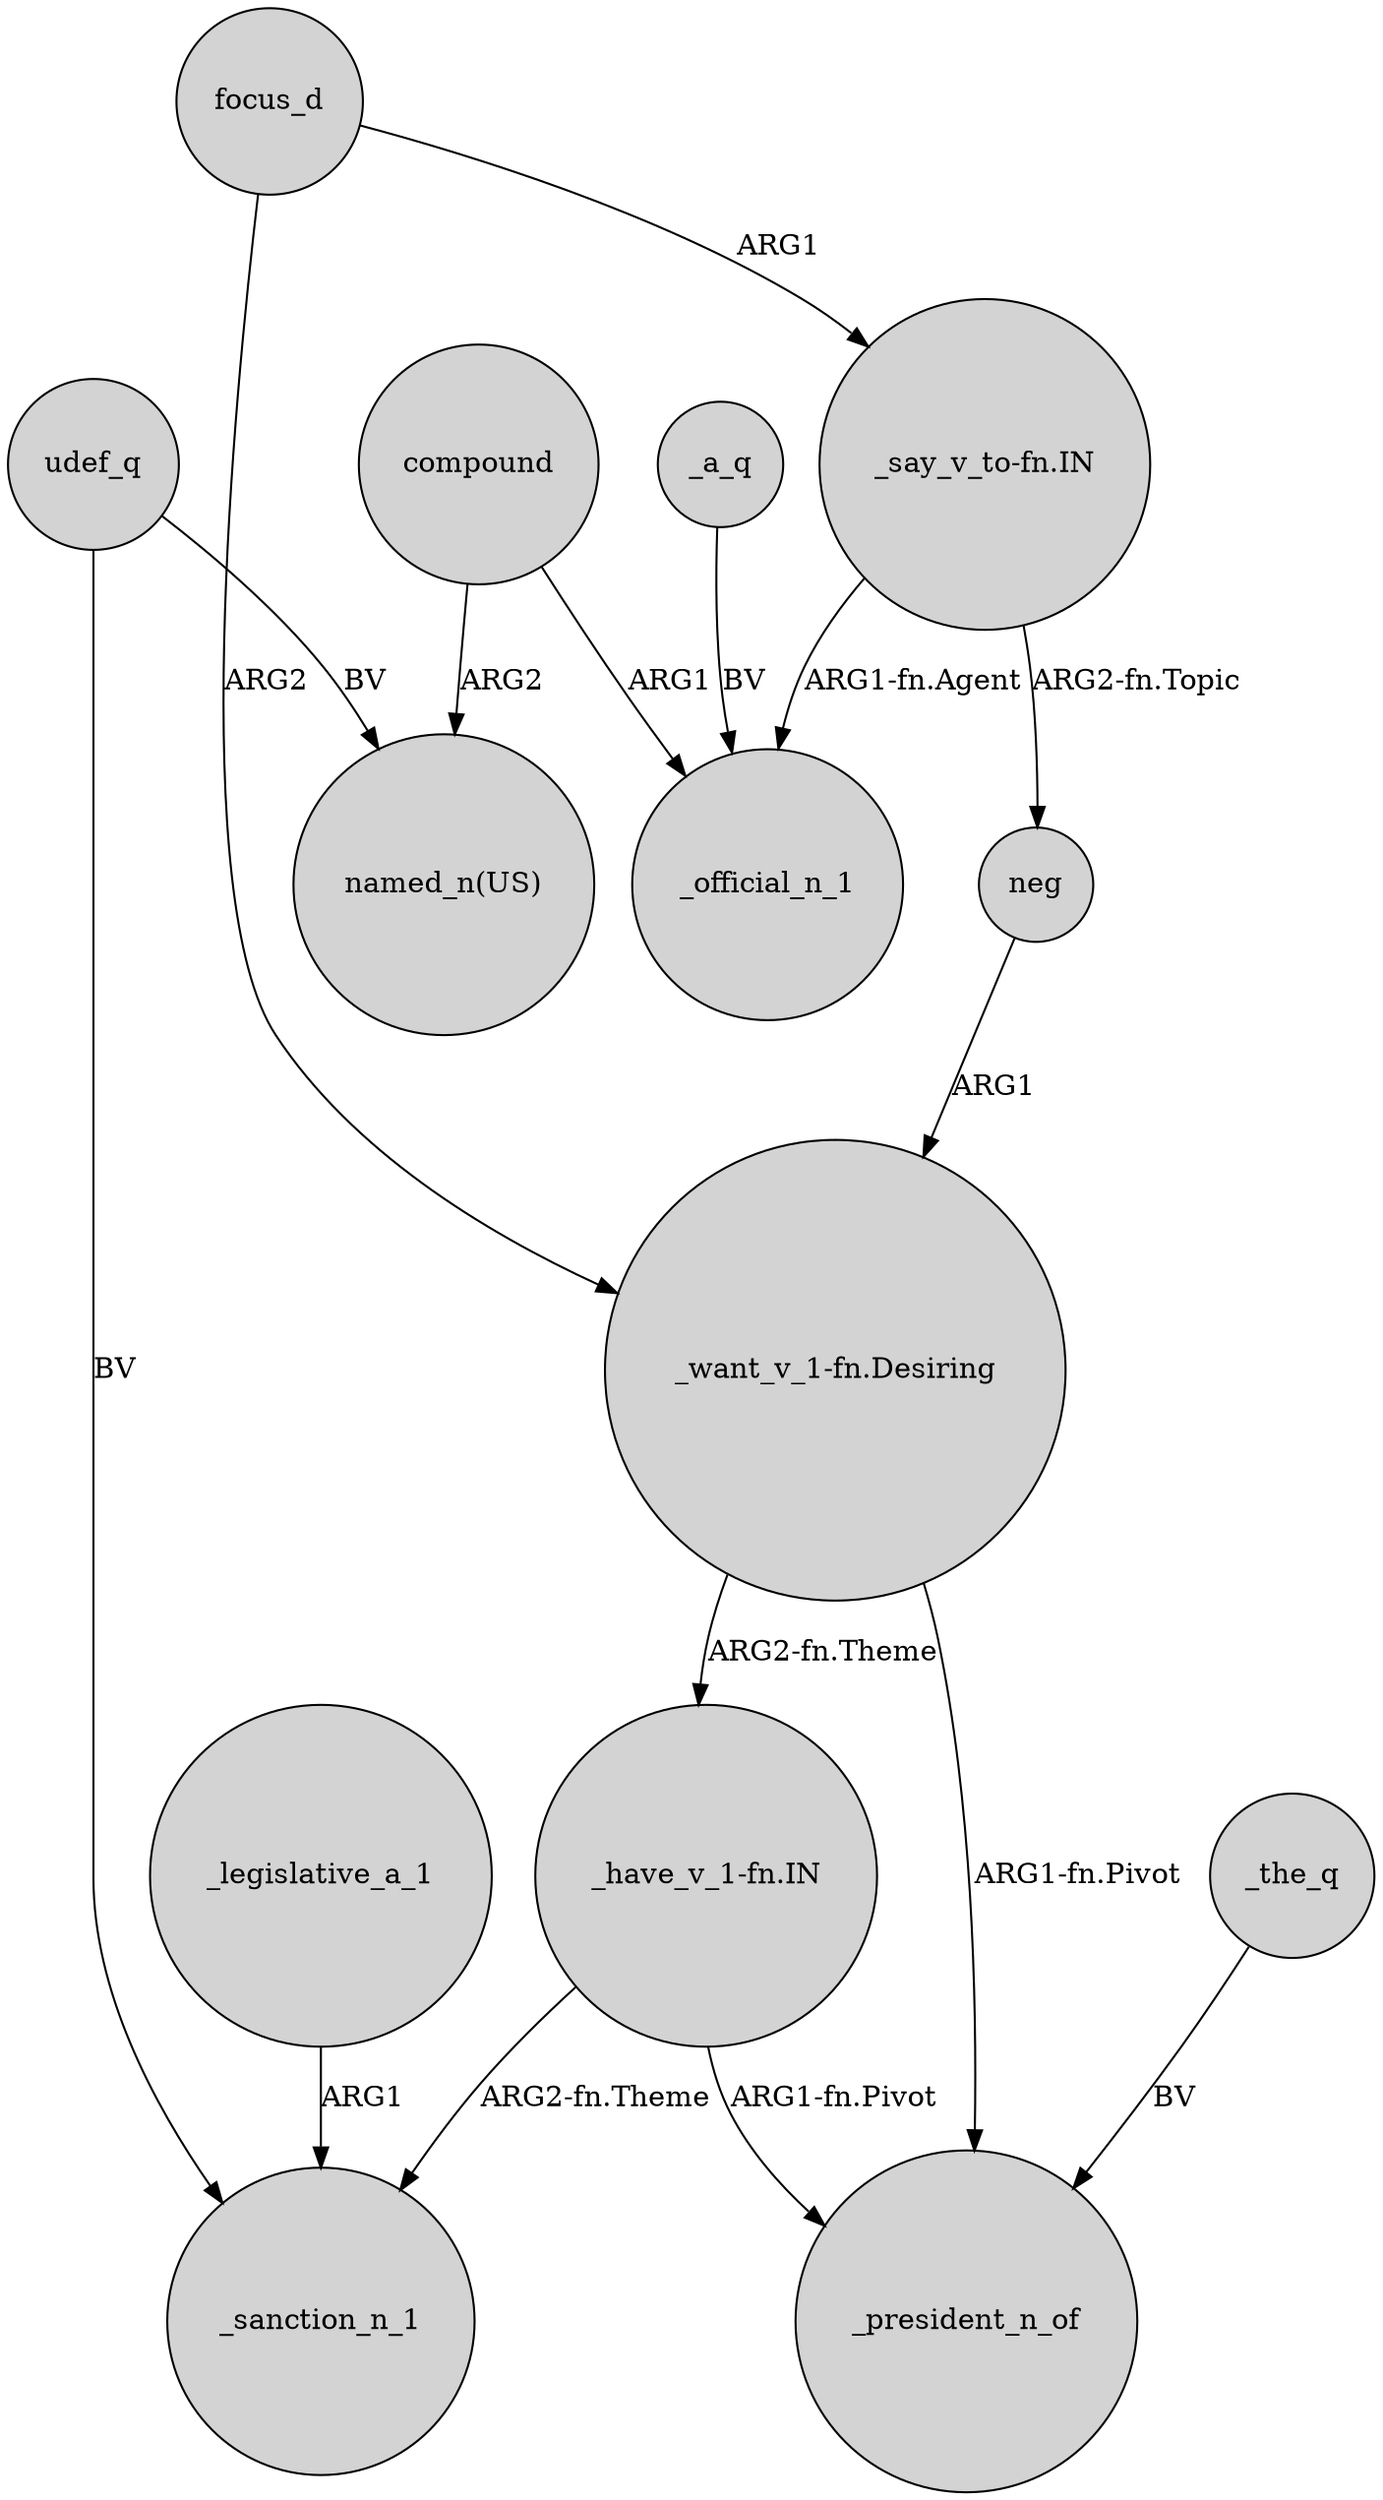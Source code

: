 digraph {
	node [shape=circle style=filled]
	"_want_v_1-fn.Desiring" -> _president_n_of [label="ARG1-fn.Pivot"]
	udef_q -> _sanction_n_1 [label=BV]
	_legislative_a_1 -> _sanction_n_1 [label=ARG1]
	focus_d -> "_want_v_1-fn.Desiring" [label=ARG2]
	"_say_v_to-fn.IN" -> neg [label="ARG2-fn.Topic"]
	_a_q -> _official_n_1 [label=BV]
	compound -> _official_n_1 [label=ARG1]
	udef_q -> "named_n(US)" [label=BV]
	"_have_v_1-fn.IN" -> _president_n_of [label="ARG1-fn.Pivot"]
	"_have_v_1-fn.IN" -> _sanction_n_1 [label="ARG2-fn.Theme"]
	compound -> "named_n(US)" [label=ARG2]
	_the_q -> _president_n_of [label=BV]
	neg -> "_want_v_1-fn.Desiring" [label=ARG1]
	"_say_v_to-fn.IN" -> _official_n_1 [label="ARG1-fn.Agent"]
	focus_d -> "_say_v_to-fn.IN" [label=ARG1]
	"_want_v_1-fn.Desiring" -> "_have_v_1-fn.IN" [label="ARG2-fn.Theme"]
}
